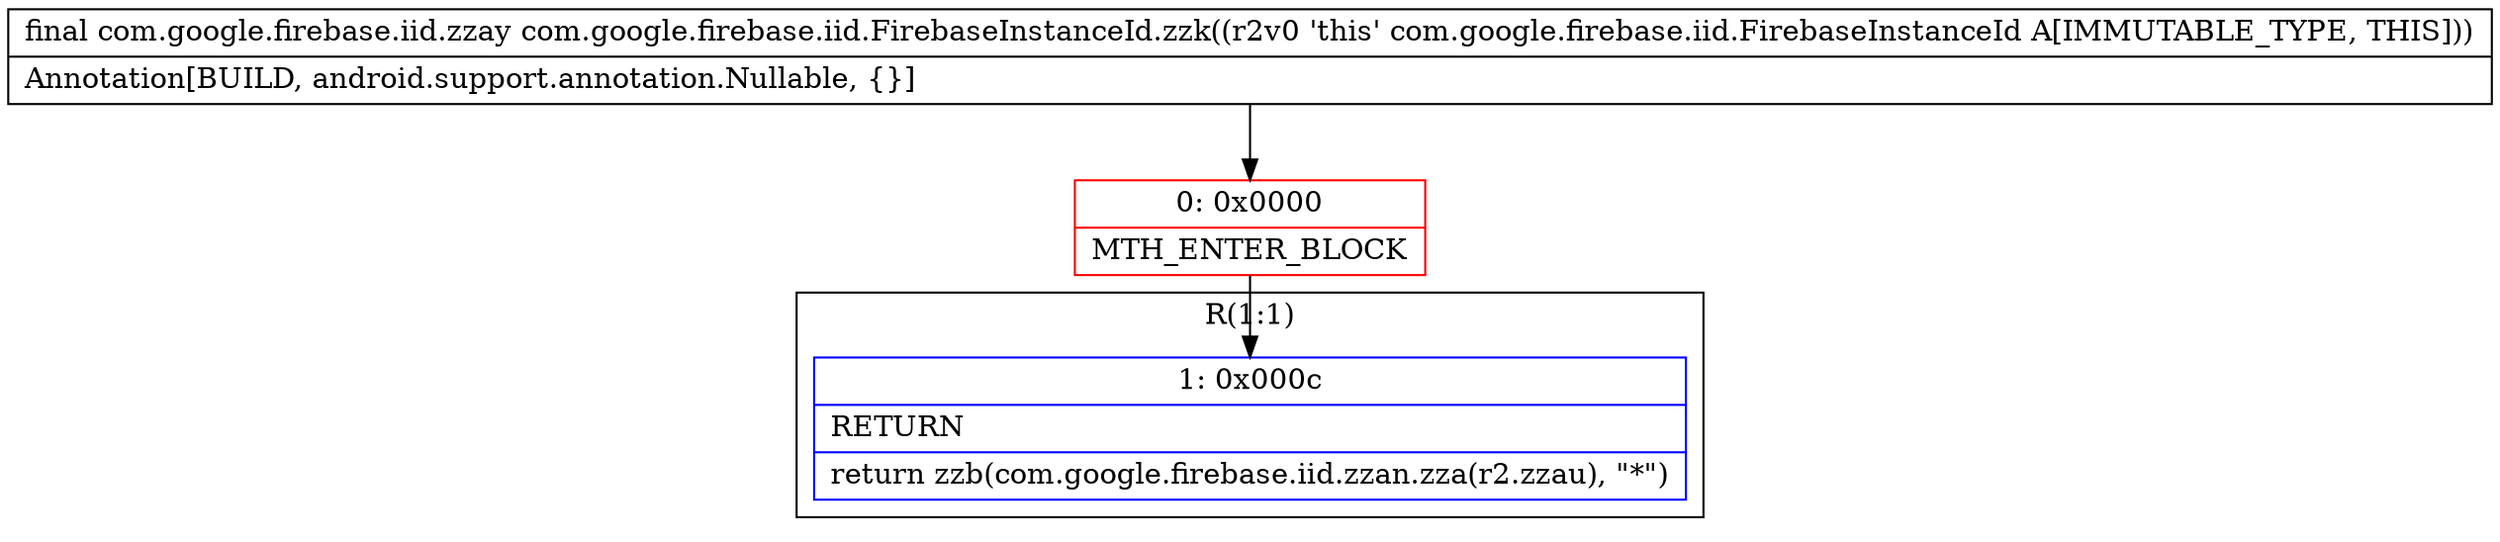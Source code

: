 digraph "CFG forcom.google.firebase.iid.FirebaseInstanceId.zzk()Lcom\/google\/firebase\/iid\/zzay;" {
subgraph cluster_Region_1415516869 {
label = "R(1:1)";
node [shape=record,color=blue];
Node_1 [shape=record,label="{1\:\ 0x000c|RETURN\l|return zzb(com.google.firebase.iid.zzan.zza(r2.zzau), \"*\")\l}"];
}
Node_0 [shape=record,color=red,label="{0\:\ 0x0000|MTH_ENTER_BLOCK\l}"];
MethodNode[shape=record,label="{final com.google.firebase.iid.zzay com.google.firebase.iid.FirebaseInstanceId.zzk((r2v0 'this' com.google.firebase.iid.FirebaseInstanceId A[IMMUTABLE_TYPE, THIS]))  | Annotation[BUILD, android.support.annotation.Nullable, \{\}]\l}"];
MethodNode -> Node_0;
Node_0 -> Node_1;
}

